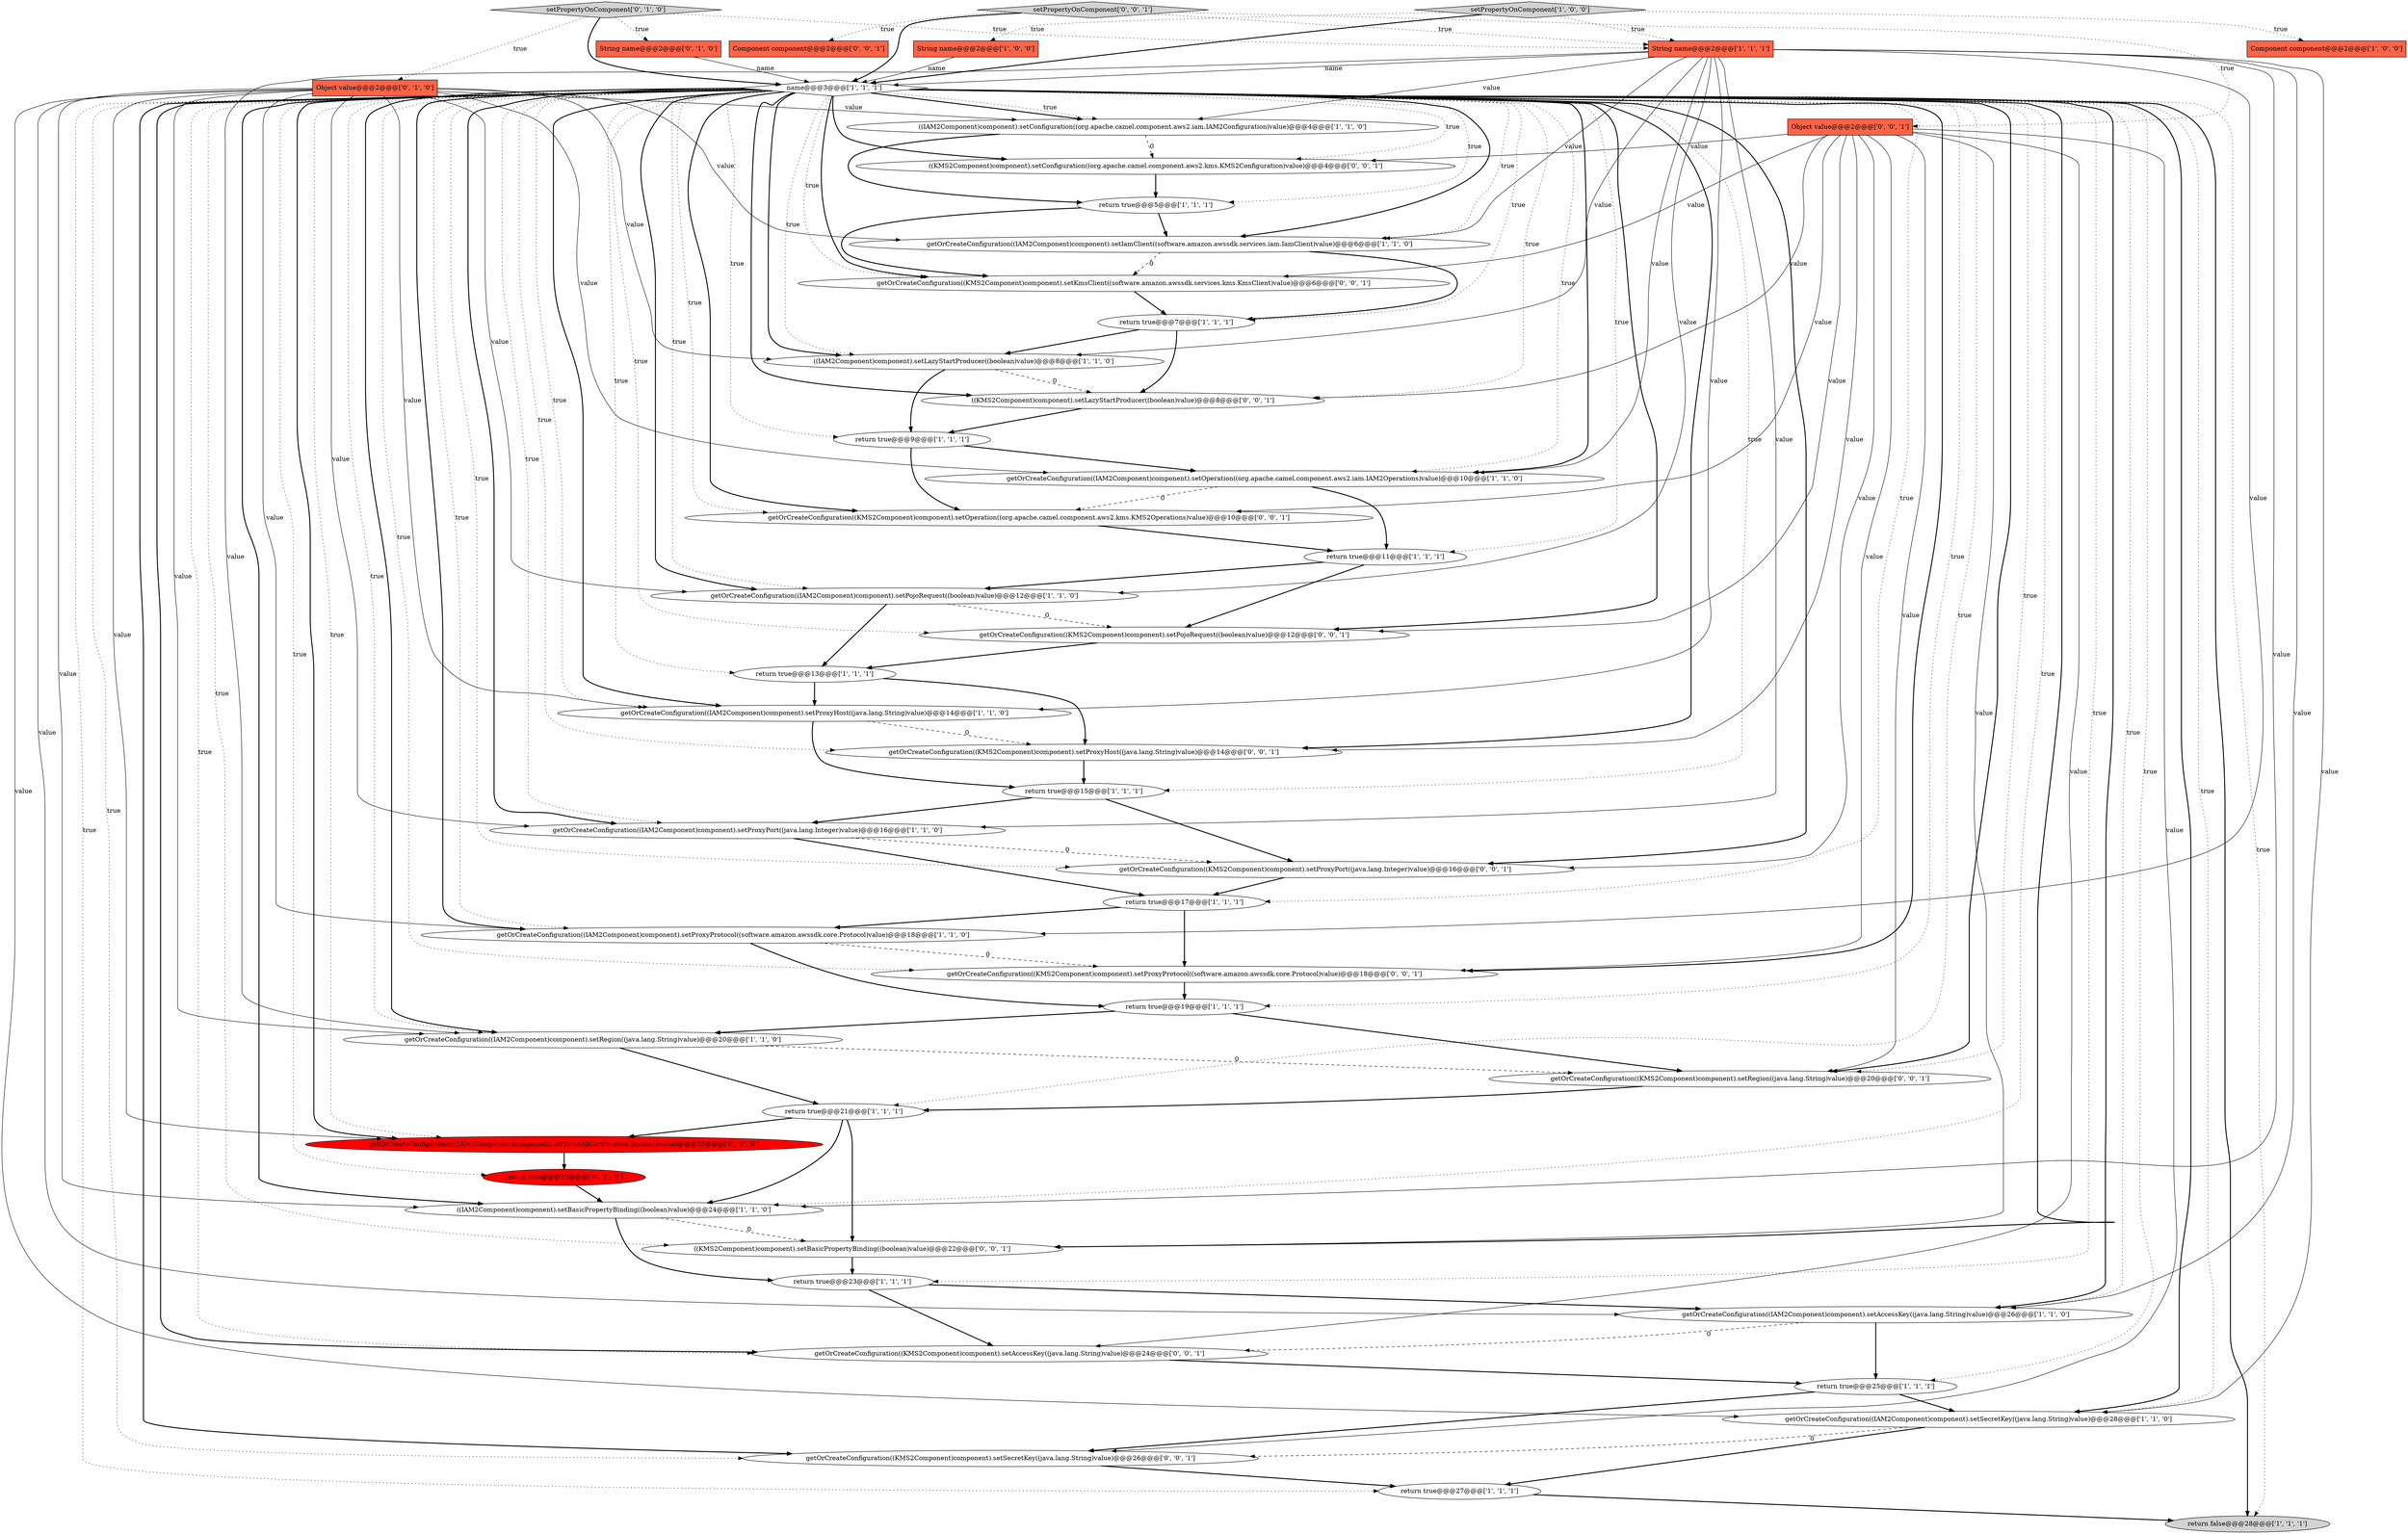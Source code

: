digraph {
29 [style = filled, label = "getOrCreateConfiguration((IAM2Component)component).setAccessKey((java.lang.String)value)@@@26@@@['1', '1', '0']", fillcolor = white, shape = ellipse image = "AAA0AAABBB1BBB"];
2 [style = filled, label = "getOrCreateConfiguration((IAM2Component)component).setProxyHost((java.lang.String)value)@@@14@@@['1', '1', '0']", fillcolor = white, shape = ellipse image = "AAA0AAABBB1BBB"];
21 [style = filled, label = "return false@@@28@@@['1', '1', '1']", fillcolor = lightgray, shape = ellipse image = "AAA0AAABBB1BBB"];
49 [style = filled, label = "getOrCreateConfiguration((KMS2Component)component).setPojoRequest((boolean)value)@@@12@@@['0', '0', '1']", fillcolor = white, shape = ellipse image = "AAA0AAABBB3BBB"];
25 [style = filled, label = "getOrCreateConfiguration((IAM2Component)component).setProxyPort((java.lang.Integer)value)@@@16@@@['1', '1', '0']", fillcolor = white, shape = ellipse image = "AAA0AAABBB1BBB"];
18 [style = filled, label = "return true@@@17@@@['1', '1', '1']", fillcolor = white, shape = ellipse image = "AAA0AAABBB1BBB"];
5 [style = filled, label = "String name@@@2@@@['1', '0', '0']", fillcolor = tomato, shape = box image = "AAA0AAABBB1BBB"];
8 [style = filled, label = "return true@@@23@@@['1', '1', '1']", fillcolor = white, shape = ellipse image = "AAA0AAABBB1BBB"];
6 [style = filled, label = "getOrCreateConfiguration((IAM2Component)component).setSecretKey((java.lang.String)value)@@@28@@@['1', '1', '0']", fillcolor = white, shape = ellipse image = "AAA0AAABBB1BBB"];
20 [style = filled, label = "getOrCreateConfiguration((IAM2Component)component).setIamClient((software.amazon.awssdk.services.iam.IamClient)value)@@@6@@@['1', '1', '0']", fillcolor = white, shape = ellipse image = "AAA0AAABBB1BBB"];
31 [style = filled, label = "Object value@@@2@@@['0', '1', '0']", fillcolor = tomato, shape = box image = "AAA0AAABBB2BBB"];
19 [style = filled, label = "return true@@@25@@@['1', '1', '1']", fillcolor = white, shape = ellipse image = "AAA0AAABBB1BBB"];
38 [style = filled, label = "getOrCreateConfiguration((KMS2Component)component).setOperation((org.apache.camel.component.aws2.kms.KMS2Operations)value)@@@10@@@['0', '0', '1']", fillcolor = white, shape = ellipse image = "AAA0AAABBB3BBB"];
12 [style = filled, label = "setPropertyOnComponent['1', '0', '0']", fillcolor = lightgray, shape = diamond image = "AAA0AAABBB1BBB"];
16 [style = filled, label = "name@@@3@@@['1', '1', '1']", fillcolor = white, shape = diamond image = "AAA0AAABBB1BBB"];
34 [style = filled, label = "return true@@@23@@@['0', '1', '0']", fillcolor = red, shape = ellipse image = "AAA1AAABBB2BBB"];
44 [style = filled, label = "getOrCreateConfiguration((KMS2Component)component).setSecretKey((java.lang.String)value)@@@26@@@['0', '0', '1']", fillcolor = white, shape = ellipse image = "AAA0AAABBB3BBB"];
7 [style = filled, label = "Component component@@@2@@@['1', '0', '0']", fillcolor = tomato, shape = box image = "AAA0AAABBB1BBB"];
42 [style = filled, label = "Object value@@@2@@@['0', '0', '1']", fillcolor = tomato, shape = box image = "AAA0AAABBB3BBB"];
39 [style = filled, label = "getOrCreateConfiguration((KMS2Component)component).setProxyHost((java.lang.String)value)@@@14@@@['0', '0', '1']", fillcolor = white, shape = ellipse image = "AAA0AAABBB3BBB"];
43 [style = filled, label = "getOrCreateConfiguration((KMS2Component)component).setRegion((java.lang.String)value)@@@20@@@['0', '0', '1']", fillcolor = white, shape = ellipse image = "AAA0AAABBB3BBB"];
32 [style = filled, label = "String name@@@2@@@['0', '1', '0']", fillcolor = tomato, shape = box image = "AAA0AAABBB2BBB"];
47 [style = filled, label = "getOrCreateConfiguration((KMS2Component)component).setProxyPort((java.lang.Integer)value)@@@16@@@['0', '0', '1']", fillcolor = white, shape = ellipse image = "AAA0AAABBB3BBB"];
35 [style = filled, label = "((KMS2Component)component).setConfiguration((org.apache.camel.component.aws2.kms.KMS2Configuration)value)@@@4@@@['0', '0', '1']", fillcolor = white, shape = ellipse image = "AAA0AAABBB3BBB"];
28 [style = filled, label = "getOrCreateConfiguration((IAM2Component)component).setProxyProtocol((software.amazon.awssdk.core.Protocol)value)@@@18@@@['1', '1', '0']", fillcolor = white, shape = ellipse image = "AAA0AAABBB1BBB"];
3 [style = filled, label = "getOrCreateConfiguration((IAM2Component)component).setRegion((java.lang.String)value)@@@20@@@['1', '1', '0']", fillcolor = white, shape = ellipse image = "AAA0AAABBB1BBB"];
27 [style = filled, label = "((IAM2Component)component).setConfiguration((org.apache.camel.component.aws2.iam.IAM2Configuration)value)@@@4@@@['1', '1', '0']", fillcolor = white, shape = ellipse image = "AAA0AAABBB1BBB"];
17 [style = filled, label = "return true@@@11@@@['1', '1', '1']", fillcolor = white, shape = ellipse image = "AAA0AAABBB1BBB"];
36 [style = filled, label = "getOrCreateConfiguration((KMS2Component)component).setProxyProtocol((software.amazon.awssdk.core.Protocol)value)@@@18@@@['0', '0', '1']", fillcolor = white, shape = ellipse image = "AAA0AAABBB3BBB"];
15 [style = filled, label = "return true@@@27@@@['1', '1', '1']", fillcolor = white, shape = ellipse image = "AAA0AAABBB1BBB"];
30 [style = filled, label = "getOrCreateConfiguration((IAM2Component)component).setTrustAllCertificates((boolean)value)@@@22@@@['0', '1', '0']", fillcolor = red, shape = ellipse image = "AAA1AAABBB2BBB"];
13 [style = filled, label = "getOrCreateConfiguration((IAM2Component)component).setPojoRequest((boolean)value)@@@12@@@['1', '1', '0']", fillcolor = white, shape = ellipse image = "AAA0AAABBB1BBB"];
1 [style = filled, label = "return true@@@13@@@['1', '1', '1']", fillcolor = white, shape = ellipse image = "AAA0AAABBB1BBB"];
9 [style = filled, label = "String name@@@2@@@['1', '1', '1']", fillcolor = tomato, shape = box image = "AAA0AAABBB1BBB"];
23 [style = filled, label = "getOrCreateConfiguration((IAM2Component)component).setOperation((org.apache.camel.component.aws2.iam.IAM2Operations)value)@@@10@@@['1', '1', '0']", fillcolor = white, shape = ellipse image = "AAA0AAABBB1BBB"];
33 [style = filled, label = "setPropertyOnComponent['0', '1', '0']", fillcolor = lightgray, shape = diamond image = "AAA0AAABBB2BBB"];
10 [style = filled, label = "return true@@@7@@@['1', '1', '1']", fillcolor = white, shape = ellipse image = "AAA0AAABBB1BBB"];
24 [style = filled, label = "return true@@@9@@@['1', '1', '1']", fillcolor = white, shape = ellipse image = "AAA0AAABBB1BBB"];
48 [style = filled, label = "setPropertyOnComponent['0', '0', '1']", fillcolor = lightgray, shape = diamond image = "AAA0AAABBB3BBB"];
0 [style = filled, label = "return true@@@5@@@['1', '1', '1']", fillcolor = white, shape = ellipse image = "AAA0AAABBB1BBB"];
4 [style = filled, label = "return true@@@19@@@['1', '1', '1']", fillcolor = white, shape = ellipse image = "AAA0AAABBB1BBB"];
14 [style = filled, label = "((IAM2Component)component).setBasicPropertyBinding((boolean)value)@@@24@@@['1', '1', '0']", fillcolor = white, shape = ellipse image = "AAA0AAABBB1BBB"];
40 [style = filled, label = "((KMS2Component)component).setBasicPropertyBinding((boolean)value)@@@22@@@['0', '0', '1']", fillcolor = white, shape = ellipse image = "AAA0AAABBB3BBB"];
46 [style = filled, label = "((KMS2Component)component).setLazyStartProducer((boolean)value)@@@8@@@['0', '0', '1']", fillcolor = white, shape = ellipse image = "AAA0AAABBB3BBB"];
41 [style = filled, label = "getOrCreateConfiguration((KMS2Component)component).setKmsClient((software.amazon.awssdk.services.kms.KmsClient)value)@@@6@@@['0', '0', '1']", fillcolor = white, shape = ellipse image = "AAA0AAABBB3BBB"];
11 [style = filled, label = "return true@@@15@@@['1', '1', '1']", fillcolor = white, shape = ellipse image = "AAA0AAABBB1BBB"];
26 [style = filled, label = "((IAM2Component)component).setLazyStartProducer((boolean)value)@@@8@@@['1', '1', '0']", fillcolor = white, shape = ellipse image = "AAA0AAABBB1BBB"];
22 [style = filled, label = "return true@@@21@@@['1', '1', '1']", fillcolor = white, shape = ellipse image = "AAA0AAABBB1BBB"];
37 [style = filled, label = "getOrCreateConfiguration((KMS2Component)component).setAccessKey((java.lang.String)value)@@@24@@@['0', '0', '1']", fillcolor = white, shape = ellipse image = "AAA0AAABBB3BBB"];
45 [style = filled, label = "Component component@@@2@@@['0', '0', '1']", fillcolor = tomato, shape = box image = "AAA0AAABBB3BBB"];
23->38 [style = dashed, label="0"];
16->37 [style = bold, label=""];
31->13 [style = solid, label="value"];
16->34 [style = dotted, label="true"];
16->13 [style = dotted, label="true"];
42->36 [style = solid, label="value"];
15->21 [style = bold, label=""];
16->17 [style = dotted, label="true"];
42->38 [style = solid, label="value"];
44->15 [style = bold, label=""];
16->20 [style = dotted, label="true"];
31->14 [style = solid, label="value"];
9->3 [style = solid, label="value"];
42->47 [style = solid, label="value"];
16->10 [style = dotted, label="true"];
22->30 [style = bold, label=""];
13->1 [style = bold, label=""];
9->14 [style = solid, label="value"];
16->41 [style = bold, label=""];
19->44 [style = bold, label=""];
29->37 [style = dashed, label="0"];
28->4 [style = bold, label=""];
40->8 [style = bold, label=""];
16->39 [style = dotted, label="true"];
32->16 [style = solid, label="name"];
48->9 [style = dotted, label="true"];
16->49 [style = bold, label=""];
28->36 [style = dashed, label="0"];
16->43 [style = bold, label=""];
16->14 [style = bold, label=""];
23->17 [style = bold, label=""];
9->13 [style = solid, label="value"];
16->38 [style = dotted, label="true"];
42->37 [style = solid, label="value"];
16->47 [style = dotted, label="true"];
9->6 [style = solid, label="value"];
16->41 [style = dotted, label="true"];
9->20 [style = solid, label="value"];
16->40 [style = dotted, label="true"];
11->25 [style = bold, label=""];
16->3 [style = bold, label=""];
4->3 [style = bold, label=""];
16->43 [style = dotted, label="true"];
33->16 [style = bold, label=""];
16->40 [style = bold, label=""];
16->46 [style = dotted, label="true"];
27->0 [style = bold, label=""];
31->2 [style = solid, label="value"];
33->32 [style = dotted, label="true"];
16->6 [style = bold, label=""];
46->24 [style = bold, label=""];
16->29 [style = bold, label=""];
9->23 [style = solid, label="value"];
36->4 [style = bold, label=""];
16->26 [style = bold, label=""];
16->44 [style = dotted, label="true"];
10->26 [style = bold, label=""];
30->34 [style = bold, label=""];
24->38 [style = bold, label=""];
31->25 [style = solid, label="value"];
16->4 [style = dotted, label="true"];
26->24 [style = bold, label=""];
42->46 [style = solid, label="value"];
19->6 [style = bold, label=""];
18->28 [style = bold, label=""];
42->35 [style = solid, label="value"];
5->16 [style = solid, label="name"];
35->0 [style = bold, label=""];
49->1 [style = bold, label=""];
16->1 [style = dotted, label="true"];
20->41 [style = dashed, label="0"];
31->27 [style = solid, label="value"];
43->22 [style = bold, label=""];
16->14 [style = dotted, label="true"];
48->16 [style = bold, label=""];
2->39 [style = dashed, label="0"];
42->43 [style = solid, label="value"];
13->49 [style = dashed, label="0"];
16->21 [style = dotted, label="true"];
16->49 [style = dotted, label="true"];
0->20 [style = bold, label=""];
16->39 [style = bold, label=""];
14->8 [style = bold, label=""];
34->14 [style = bold, label=""];
16->25 [style = dotted, label="true"];
12->7 [style = dotted, label="true"];
9->2 [style = solid, label="value"];
16->11 [style = dotted, label="true"];
16->20 [style = bold, label=""];
22->14 [style = bold, label=""];
38->17 [style = bold, label=""];
14->40 [style = dashed, label="0"];
42->49 [style = solid, label="value"];
42->39 [style = solid, label="value"];
31->26 [style = solid, label="value"];
16->24 [style = dotted, label="true"];
33->31 [style = dotted, label="true"];
16->18 [style = dotted, label="true"];
1->39 [style = bold, label=""];
16->8 [style = dotted, label="true"];
16->36 [style = bold, label=""];
16->13 [style = bold, label=""];
16->27 [style = bold, label=""];
47->18 [style = bold, label=""];
16->35 [style = dotted, label="true"];
31->28 [style = solid, label="value"];
25->18 [style = bold, label=""];
16->36 [style = dotted, label="true"];
25->47 [style = dashed, label="0"];
33->9 [style = dotted, label="true"];
16->23 [style = bold, label=""];
41->10 [style = bold, label=""];
48->45 [style = dotted, label="true"];
31->30 [style = solid, label="value"];
6->15 [style = bold, label=""];
0->41 [style = bold, label=""];
31->6 [style = solid, label="value"];
29->19 [style = bold, label=""];
17->49 [style = bold, label=""];
16->44 [style = bold, label=""];
16->30 [style = bold, label=""];
11->47 [style = bold, label=""];
31->29 [style = solid, label="value"];
16->27 [style = dotted, label="true"];
17->13 [style = bold, label=""];
1->2 [style = bold, label=""];
8->37 [style = bold, label=""];
31->20 [style = solid, label="value"];
16->29 [style = dotted, label="true"];
2->11 [style = bold, label=""];
27->35 [style = dashed, label="0"];
31->23 [style = solid, label="value"];
16->15 [style = dotted, label="true"];
24->23 [style = bold, label=""];
16->46 [style = bold, label=""];
22->40 [style = bold, label=""];
16->19 [style = dotted, label="true"];
16->37 [style = dotted, label="true"];
4->43 [style = bold, label=""];
16->2 [style = dotted, label="true"];
42->41 [style = solid, label="value"];
9->16 [style = solid, label="name"];
16->47 [style = bold, label=""];
48->42 [style = dotted, label="true"];
16->30 [style = dotted, label="true"];
10->46 [style = bold, label=""];
16->25 [style = bold, label=""];
9->25 [style = solid, label="value"];
18->36 [style = bold, label=""];
12->16 [style = bold, label=""];
9->29 [style = solid, label="value"];
16->22 [style = dotted, label="true"];
16->2 [style = bold, label=""];
3->22 [style = bold, label=""];
39->11 [style = bold, label=""];
16->23 [style = dotted, label="true"];
16->3 [style = dotted, label="true"];
16->26 [style = dotted, label="true"];
20->10 [style = bold, label=""];
16->0 [style = dotted, label="true"];
16->28 [style = bold, label=""];
12->5 [style = dotted, label="true"];
9->26 [style = solid, label="value"];
42->44 [style = solid, label="value"];
16->21 [style = bold, label=""];
3->43 [style = dashed, label="0"];
9->27 [style = solid, label="value"];
9->28 [style = solid, label="value"];
37->19 [style = bold, label=""];
16->35 [style = bold, label=""];
16->28 [style = dotted, label="true"];
42->40 [style = solid, label="value"];
8->29 [style = bold, label=""];
16->38 [style = bold, label=""];
6->44 [style = dashed, label="0"];
16->6 [style = dotted, label="true"];
31->3 [style = solid, label="value"];
12->9 [style = dotted, label="true"];
26->46 [style = dashed, label="0"];
}
